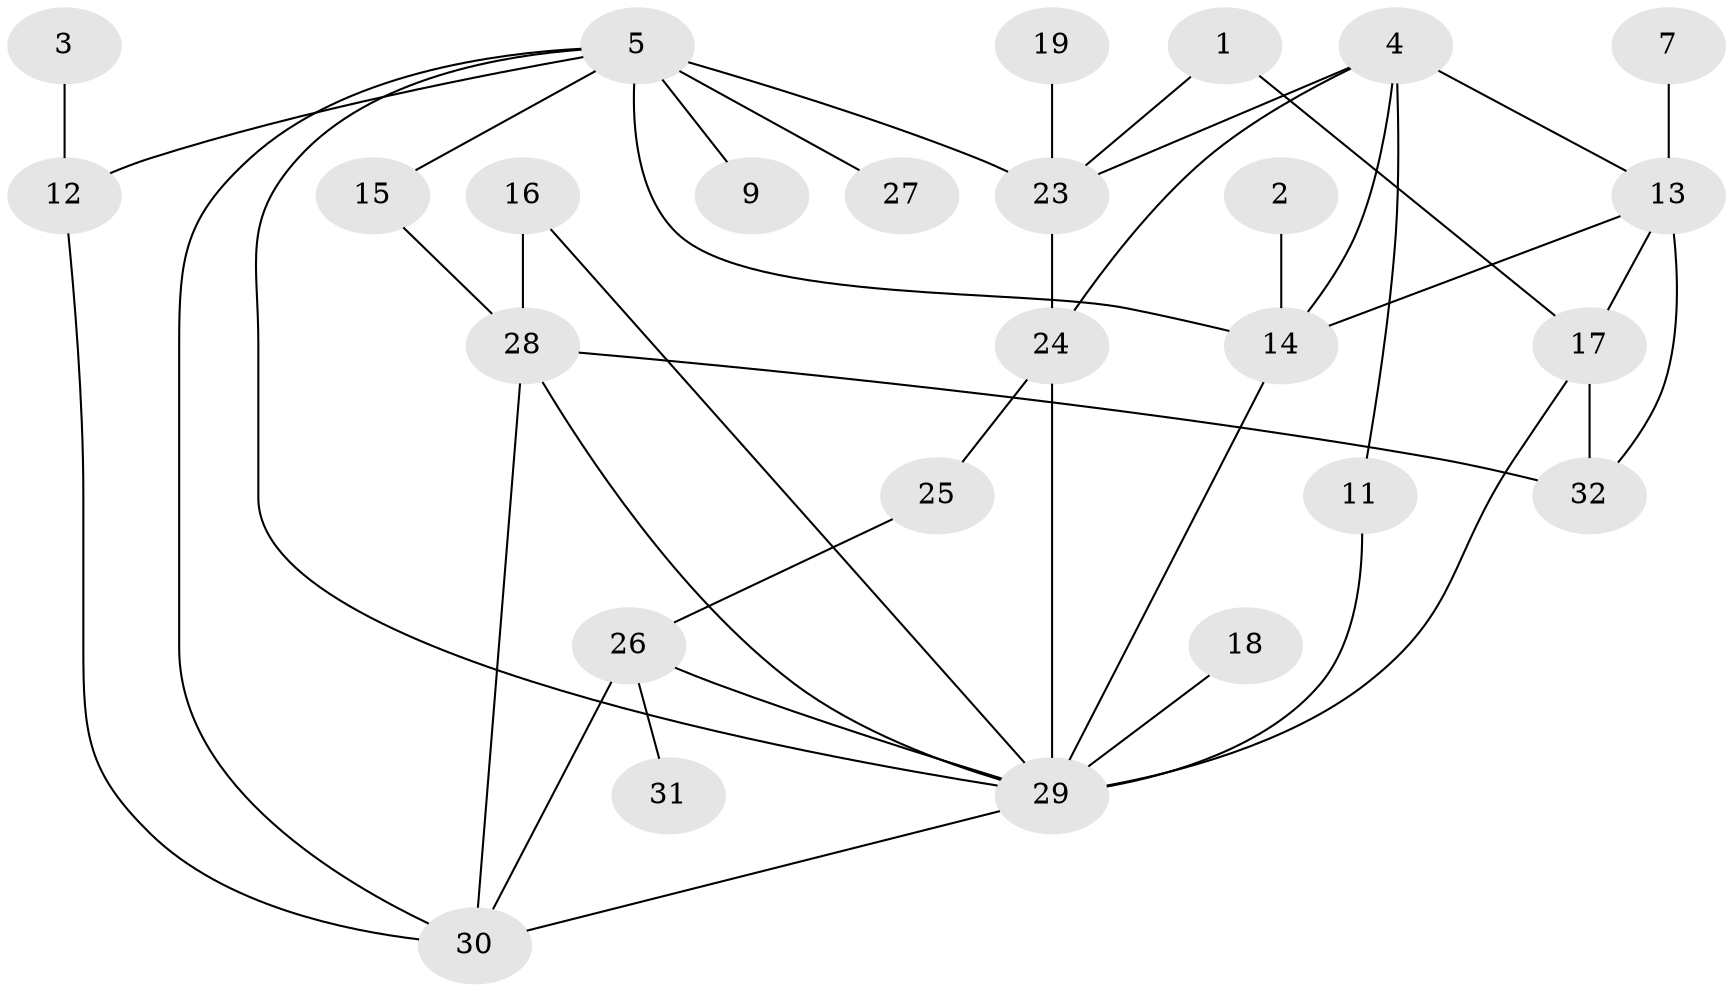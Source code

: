 // original degree distribution, {1: 0.25396825396825395, 4: 0.14285714285714285, 2: 0.2222222222222222, 3: 0.20634920634920634, 7: 0.015873015873015872, 6: 0.015873015873015872, 0: 0.07936507936507936, 5: 0.06349206349206349}
// Generated by graph-tools (version 1.1) at 2025/49/03/09/25 03:49:12]
// undirected, 26 vertices, 42 edges
graph export_dot {
graph [start="1"]
  node [color=gray90,style=filled];
  1;
  2;
  3;
  4;
  5;
  7;
  9;
  11;
  12;
  13;
  14;
  15;
  16;
  17;
  18;
  19;
  23;
  24;
  25;
  26;
  27;
  28;
  29;
  30;
  31;
  32;
  1 -- 17 [weight=1.0];
  1 -- 23 [weight=1.0];
  2 -- 14 [weight=1.0];
  3 -- 12 [weight=1.0];
  4 -- 11 [weight=1.0];
  4 -- 13 [weight=1.0];
  4 -- 14 [weight=1.0];
  4 -- 23 [weight=1.0];
  4 -- 24 [weight=1.0];
  5 -- 9 [weight=1.0];
  5 -- 12 [weight=1.0];
  5 -- 14 [weight=1.0];
  5 -- 15 [weight=1.0];
  5 -- 23 [weight=2.0];
  5 -- 27 [weight=1.0];
  5 -- 29 [weight=1.0];
  5 -- 30 [weight=1.0];
  7 -- 13 [weight=1.0];
  11 -- 29 [weight=1.0];
  12 -- 30 [weight=1.0];
  13 -- 14 [weight=1.0];
  13 -- 17 [weight=1.0];
  13 -- 32 [weight=1.0];
  14 -- 29 [weight=1.0];
  15 -- 28 [weight=1.0];
  16 -- 28 [weight=1.0];
  16 -- 29 [weight=1.0];
  17 -- 29 [weight=1.0];
  17 -- 32 [weight=1.0];
  18 -- 29 [weight=2.0];
  19 -- 23 [weight=1.0];
  23 -- 24 [weight=1.0];
  24 -- 25 [weight=1.0];
  24 -- 29 [weight=1.0];
  25 -- 26 [weight=1.0];
  26 -- 29 [weight=1.0];
  26 -- 30 [weight=1.0];
  26 -- 31 [weight=1.0];
  28 -- 29 [weight=1.0];
  28 -- 30 [weight=1.0];
  28 -- 32 [weight=1.0];
  29 -- 30 [weight=1.0];
}
